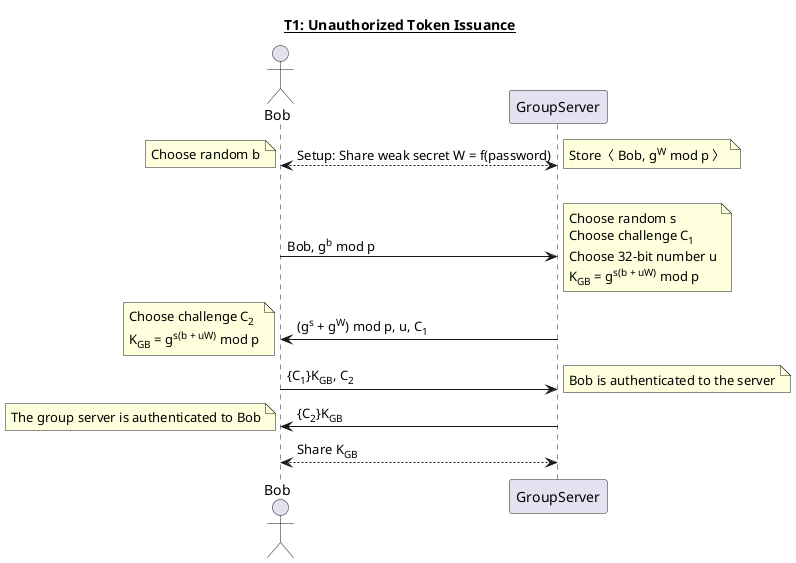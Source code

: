 @startuml
title __T1: Unauthorized Token Issuance__
actor Bob

Bob <--> GroupServer: Setup: Share weak secret W = f(password)
note right: Store〈 Bob, g<sup>W</sup> mod p 〉
|||
note left: Choose random b
Bob -> GroupServer: Bob, g<sup>b</sup> mod p 
note right
	Choose random s
	Choose challenge C<sub>1</sub>
	Choose 32-bit number u
	K<sub>GB</sub> = g<sup>s(b + uW)</sup> mod p
end note

GroupServer -> Bob: (g<sup>s</sup> + g<sup>W</sup>) mod p, u, C<sub>1</sub>
note left
	Choose challenge C<sub>2</sub>
	K<sub>GB</sub> = g<sup>s(b + uW)</sup> mod p
end note
Bob -> GroupServer: {C<sub>1</sub>}K<sub>GB</sub>, C<sub>2</sub>
note right: Bob is authenticated to the server
GroupServer -> Bob: {C<sub>2</sub>}K<sub>GB</sub>
note left: The group server is authenticated to Bob
Bob <--> GroupServer: Share K<sub>GB</sub>
@enduml